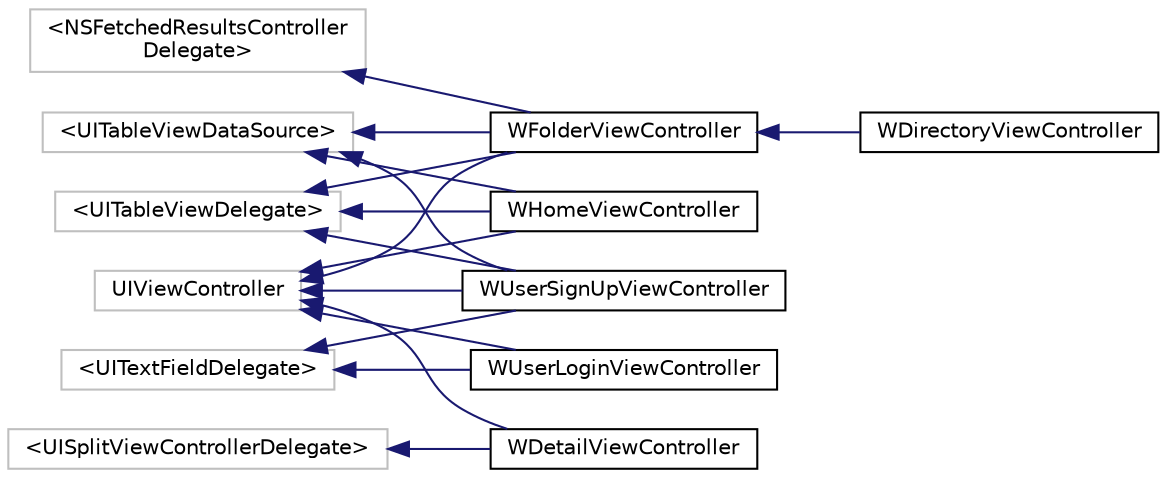 digraph "Graphical Class Hierarchy"
{
  edge [fontname="Helvetica",fontsize="10",labelfontname="Helvetica",labelfontsize="10"];
  node [fontname="Helvetica",fontsize="10",shape=record];
  rankdir="LR";
  Node1 [label="\<NSFetchedResultsController\lDelegate\>",height=0.2,width=0.4,color="grey75", fillcolor="white", style="filled"];
  Node1 -> Node2 [dir="back",color="midnightblue",fontsize="10",style="solid",fontname="Helvetica"];
  Node2 [label="WFolderViewController",height=0.2,width=0.4,color="black", fillcolor="white", style="filled",URL="$interface_w_folder_view_controller.html"];
  Node2 -> Node3 [dir="back",color="midnightblue",fontsize="10",style="solid",fontname="Helvetica"];
  Node3 [label="WDirectoryViewController",height=0.2,width=0.4,color="black", fillcolor="white", style="filled",URL="$interface_w_directory_view_controller.html"];
  Node4 [label="\<UISplitViewControllerDelegate\>",height=0.2,width=0.4,color="grey75", fillcolor="white", style="filled"];
  Node4 -> Node5 [dir="back",color="midnightblue",fontsize="10",style="solid",fontname="Helvetica"];
  Node5 [label="WDetailViewController",height=0.2,width=0.4,color="black", fillcolor="white", style="filled",URL="$interface_w_detail_view_controller.html"];
  Node6 [label="\<UITableViewDataSource\>",height=0.2,width=0.4,color="grey75", fillcolor="white", style="filled"];
  Node6 -> Node2 [dir="back",color="midnightblue",fontsize="10",style="solid",fontname="Helvetica"];
  Node6 -> Node7 [dir="back",color="midnightblue",fontsize="10",style="solid",fontname="Helvetica"];
  Node7 [label="WHomeViewController",height=0.2,width=0.4,color="black", fillcolor="white", style="filled",URL="$interface_w_home_view_controller.html"];
  Node6 -> Node8 [dir="back",color="midnightblue",fontsize="10",style="solid",fontname="Helvetica"];
  Node8 [label="WUserSignUpViewController",height=0.2,width=0.4,color="black", fillcolor="white", style="filled",URL="$interface_w_user_sign_up_view_controller.html"];
  Node9 [label="\<UITableViewDelegate\>",height=0.2,width=0.4,color="grey75", fillcolor="white", style="filled"];
  Node9 -> Node2 [dir="back",color="midnightblue",fontsize="10",style="solid",fontname="Helvetica"];
  Node9 -> Node7 [dir="back",color="midnightblue",fontsize="10",style="solid",fontname="Helvetica"];
  Node9 -> Node8 [dir="back",color="midnightblue",fontsize="10",style="solid",fontname="Helvetica"];
  Node10 [label="\<UITextFieldDelegate\>",height=0.2,width=0.4,color="grey75", fillcolor="white", style="filled"];
  Node10 -> Node11 [dir="back",color="midnightblue",fontsize="10",style="solid",fontname="Helvetica"];
  Node11 [label="WUserLoginViewController",height=0.2,width=0.4,color="black", fillcolor="white", style="filled",URL="$interface_w_user_login_view_controller.html"];
  Node10 -> Node8 [dir="back",color="midnightblue",fontsize="10",style="solid",fontname="Helvetica"];
  Node12 [label="UIViewController",height=0.2,width=0.4,color="grey75", fillcolor="white", style="filled"];
  Node12 -> Node5 [dir="back",color="midnightblue",fontsize="10",style="solid",fontname="Helvetica"];
  Node12 -> Node2 [dir="back",color="midnightblue",fontsize="10",style="solid",fontname="Helvetica"];
  Node12 -> Node7 [dir="back",color="midnightblue",fontsize="10",style="solid",fontname="Helvetica"];
  Node12 -> Node11 [dir="back",color="midnightblue",fontsize="10",style="solid",fontname="Helvetica"];
  Node12 -> Node8 [dir="back",color="midnightblue",fontsize="10",style="solid",fontname="Helvetica"];
}
